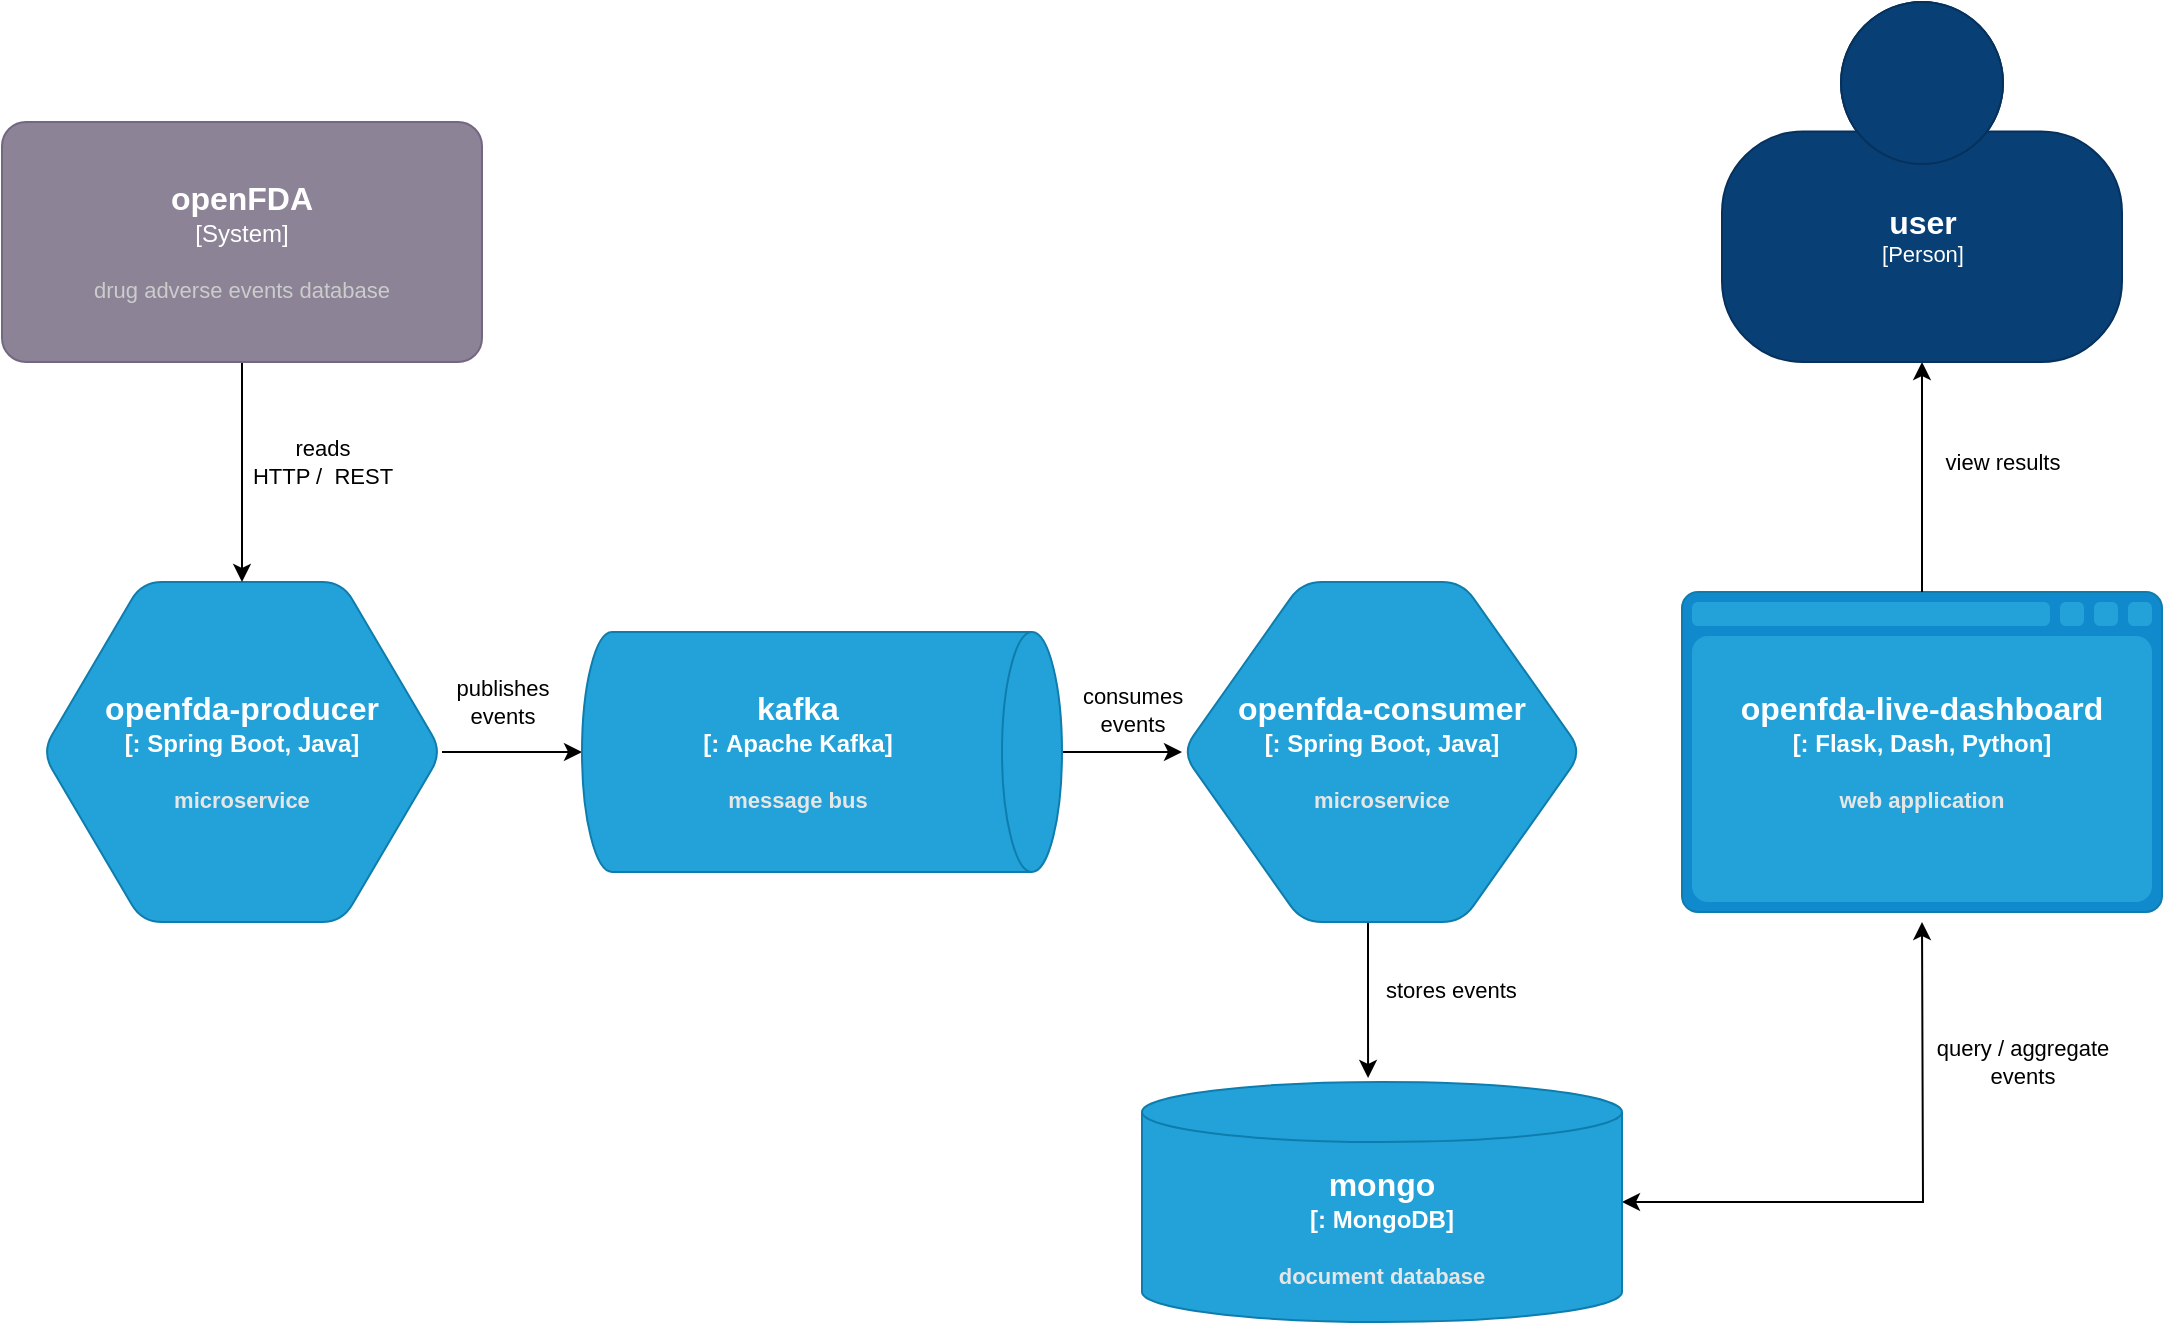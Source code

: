 <mxfile version="16.4.0" type="device"><diagram id="Futf8SIoppectOjmvB_h" name="Page-1"><mxGraphModel dx="1589" dy="973" grid="1" gridSize="10" guides="1" tooltips="1" connect="1" arrows="1" fold="1" page="1" pageScale="1" pageWidth="1169" pageHeight="827" math="0" shadow="0"><root><mxCell id="0"/><mxCell id="1" parent="0"/><mxCell id="j3gQ5O2oU7y4oZz9sgrC-4" value="" style="edgeStyle=orthogonalEdgeStyle;rounded=0;orthogonalLoop=1;jettySize=auto;html=1;" edge="1" parent="1" source="j3gQ5O2oU7y4oZz9sgrC-1" target="j3gQ5O2oU7y4oZz9sgrC-2"><mxGeometry relative="1" as="geometry"/></mxCell><mxCell id="j3gQ5O2oU7y4oZz9sgrC-27" value="publishes&lt;br&gt;events" style="edgeLabel;html=1;align=center;verticalAlign=middle;resizable=0;points=[];" vertex="1" connectable="0" parent="j3gQ5O2oU7y4oZz9sgrC-4"><mxGeometry x="-0.057" y="4" relative="1" as="geometry"><mxPoint x="-3" y="-21" as="offset"/></mxGeometry></mxCell><object placeholders="1" c4Type="openfda-producer" c4Container="" c4Technology="Spring Boot, Java" c4Description="microservice" label="&lt;font style=&quot;font-size: 16px&quot;&gt;&lt;b&gt;%c4Type%&lt;/font&gt;&lt;div&gt;[%c4Container%:&amp;nbsp;%c4Technology%]&lt;/div&gt;&lt;br&gt;&lt;div&gt;&lt;font style=&quot;font-size: 11px&quot;&gt;&lt;font color=&quot;#E6E6E6&quot;&gt;%c4Description%&lt;/font&gt;&lt;/div&gt;" id="j3gQ5O2oU7y4oZz9sgrC-1"><mxCell style="shape=hexagon;size=50;perimeter=hexagonPerimeter2;whiteSpace=wrap;html=1;fixedSize=1;rounded=1;labelBackgroundColor=none;fillColor=#23A2D9;fontSize=12;fontColor=#ffffff;align=center;strokeColor=#0E7DAD;metaEdit=1;points=[[0.5,0,0],[1,0.25,0],[1,0.5,0],[1,0.75,0],[0.5,1,0],[0,0.75,0],[0,0.5,0],[0,0.25,0]];resizable=0;" vertex="1" parent="1"><mxGeometry x="60" y="330" width="200" height="170" as="geometry"/></mxCell></object><mxCell id="j3gQ5O2oU7y4oZz9sgrC-12" value="" style="edgeStyle=orthogonalEdgeStyle;rounded=0;orthogonalLoop=1;jettySize=auto;html=1;" edge="1" parent="1" source="j3gQ5O2oU7y4oZz9sgrC-2" target="j3gQ5O2oU7y4oZz9sgrC-5"><mxGeometry relative="1" as="geometry"/></mxCell><object placeholders="1" c4Type="kafka" c4Container="" c4Technology="Apache Kafka" c4Description="message bus" label="&lt;font style=&quot;font-size: 16px&quot;&gt;&lt;b&gt;%c4Type%&lt;/font&gt;&lt;div&gt;[%c4Container%:&amp;nbsp;%c4Technology%]&lt;/div&gt;&lt;br&gt;&lt;div&gt;&lt;font style=&quot;font-size: 11px&quot;&gt;&lt;font color=&quot;#E6E6E6&quot;&gt;%c4Description%&lt;/font&gt;&lt;/div&gt;" id="j3gQ5O2oU7y4oZz9sgrC-2"><mxCell style="shape=cylinder3;size=15;direction=south;whiteSpace=wrap;html=1;boundedLbl=1;rounded=0;labelBackgroundColor=none;fillColor=#23A2D9;fontSize=12;fontColor=#ffffff;align=center;strokeColor=#0E7DAD;metaEdit=1;points=[[0.5,0,0],[1,0.25,0],[1,0.5,0],[1,0.75,0],[0.5,1,0],[0,0.75,0],[0,0.5,0],[0,0.25,0]];resizable=0;" vertex="1" parent="1"><mxGeometry x="330" y="355" width="240" height="120" as="geometry"/></mxCell></object><mxCell id="j3gQ5O2oU7y4oZz9sgrC-19" style="edgeStyle=orthogonalEdgeStyle;rounded=0;orthogonalLoop=1;jettySize=auto;html=1;entryX=0.471;entryY=-0.017;entryDx=0;entryDy=0;entryPerimeter=0;" edge="1" parent="1" target="j3gQ5O2oU7y4oZz9sgrC-7"><mxGeometry relative="1" as="geometry"><mxPoint x="723" y="500" as="sourcePoint"/><Array as="points"><mxPoint x="723" y="540"/><mxPoint x="723" y="540"/></Array></mxGeometry></mxCell><object placeholders="1" c4Type="openfda-consumer" c4Container="" c4Technology="Spring Boot, Java" c4Description="microservice" label="&lt;font style=&quot;font-size: 16px&quot;&gt;&lt;b&gt;%c4Type%&lt;/font&gt;&lt;div&gt;[%c4Container%:&amp;nbsp;%c4Technology%]&lt;/div&gt;&lt;br&gt;&lt;div&gt;&lt;font style=&quot;font-size: 11px&quot;&gt;&lt;font color=&quot;#E6E6E6&quot;&gt;%c4Description%&lt;/font&gt;&lt;/div&gt;" id="j3gQ5O2oU7y4oZz9sgrC-5"><mxCell style="shape=hexagon;size=60;perimeter=hexagonPerimeter2;whiteSpace=wrap;html=1;fixedSize=1;rounded=1;labelBackgroundColor=none;fillColor=#23A2D9;fontSize=12;fontColor=#ffffff;align=center;strokeColor=#0E7DAD;metaEdit=1;points=[[0.5,0,0],[1,0.25,0],[1,0.5,0],[1,0.75,0],[0.5,1,0],[0,0.75,0],[0,0.5,0],[0,0.25,0]];resizable=0;" vertex="1" parent="1"><mxGeometry x="630" y="330" width="200" height="170" as="geometry"/></mxCell></object><mxCell id="j3gQ5O2oU7y4oZz9sgrC-23" style="edgeStyle=orthogonalEdgeStyle;rounded=0;orthogonalLoop=1;jettySize=auto;html=1;startArrow=classic;startFill=1;" edge="1" parent="1" source="j3gQ5O2oU7y4oZz9sgrC-7"><mxGeometry relative="1" as="geometry"><mxPoint x="1000" y="500" as="targetPoint"/></mxGeometry></mxCell><mxCell id="j3gQ5O2oU7y4oZz9sgrC-25" value="query / aggregate&lt;br&gt;events" style="edgeLabel;html=1;align=center;verticalAlign=middle;resizable=0;points=[];" vertex="1" connectable="0" parent="j3gQ5O2oU7y4oZz9sgrC-23"><mxGeometry x="0.545" y="3" relative="1" as="geometry"><mxPoint x="53" y="4" as="offset"/></mxGeometry></mxCell><object placeholders="1" c4Type="mongo" c4Container="" c4Technology="MongoDB" c4Description="document database" label="&lt;font style=&quot;font-size: 16px&quot;&gt;&lt;b&gt;%c4Type%&lt;/font&gt;&lt;div&gt;[%c4Container%:&amp;nbsp;%c4Technology%]&lt;/div&gt;&lt;br&gt;&lt;div&gt;&lt;font style=&quot;font-size: 11px&quot;&gt;&lt;font color=&quot;#E6E6E6&quot;&gt;%c4Description%&lt;/font&gt;&lt;/div&gt;" id="j3gQ5O2oU7y4oZz9sgrC-7"><mxCell style="shape=cylinder3;size=15;whiteSpace=wrap;html=1;boundedLbl=1;rounded=0;labelBackgroundColor=none;fillColor=#23A2D9;fontSize=12;fontColor=#ffffff;align=center;strokeColor=#0E7DAD;metaEdit=1;points=[[0.5,0,0],[1,0.25,0],[1,0.5,0],[1,0.75,0],[0.5,1,0],[0,0.75,0],[0,0.5,0],[0,0.25,0]];resizable=0;" vertex="1" parent="1"><mxGeometry x="610" y="580" width="240" height="120" as="geometry"/></mxCell></object><mxCell id="j3gQ5O2oU7y4oZz9sgrC-24" style="edgeStyle=orthogonalEdgeStyle;rounded=0;orthogonalLoop=1;jettySize=auto;html=1;entryX=0.5;entryY=0;entryDx=0;entryDy=0;entryPerimeter=0;" edge="1" parent="1" source="j3gQ5O2oU7y4oZz9sgrC-8" target="j3gQ5O2oU7y4oZz9sgrC-1"><mxGeometry relative="1" as="geometry"/></mxCell><mxCell id="j3gQ5O2oU7y4oZz9sgrC-26" value="reads&lt;br&gt;HTTP /&amp;nbsp; REST" style="edgeLabel;html=1;align=center;verticalAlign=middle;resizable=0;points=[];" vertex="1" connectable="0" parent="j3gQ5O2oU7y4oZz9sgrC-24"><mxGeometry x="-0.2" y="2" relative="1" as="geometry"><mxPoint x="38" y="6" as="offset"/></mxGeometry></mxCell><object placeholders="1" c4Name="openFDA" c4Type="System" c4Description="drug adverse events database" label="&lt;font style=&quot;font-size: 16px&quot;&gt;&lt;b&gt;%c4Name%&lt;/b&gt;&lt;/font&gt;&lt;div&gt;[%c4Type%]&lt;/div&gt;&lt;br&gt;&lt;div&gt;&lt;font style=&quot;font-size: 11px&quot;&gt;&lt;font color=&quot;#cccccc&quot;&gt;%c4Description%&lt;/font&gt;&lt;/div&gt;" id="j3gQ5O2oU7y4oZz9sgrC-8"><mxCell style="rounded=1;whiteSpace=wrap;html=1;labelBackgroundColor=none;fillColor=#8C8496;fontColor=#ffffff;align=center;arcSize=10;strokeColor=#736782;metaEdit=1;resizable=0;points=[[0.25,0,0],[0.5,0,0],[0.75,0,0],[1,0.25,0],[1,0.5,0],[1,0.75,0],[0.75,1,0],[0.5,1,0],[0.25,1,0],[0,0.75,0],[0,0.5,0],[0,0.25,0]];" vertex="1" parent="1"><mxGeometry x="40" y="100" width="240" height="120" as="geometry"/></mxCell></object><object placeholders="1" c4Type="openfda-live-dashboard" c4Container="" c4Technology="Flask, Dash, Python" c4Description="web application" label="&lt;font style=&quot;font-size: 16px&quot;&gt;&lt;b&gt;%c4Type%&lt;/font&gt;&lt;div&gt;[%c4Container%:&amp;nbsp;%c4Technology%]&lt;/div&gt;&lt;br&gt;&lt;div&gt;&lt;font style=&quot;font-size: 11px&quot;&gt;&lt;font color=&quot;#E6E6E6&quot;&gt;%c4Description%&lt;/font&gt;&lt;/div&gt;" id="j3gQ5O2oU7y4oZz9sgrC-11"><mxCell style="shape=mxgraph.c4.webBrowserContainer;whiteSpace=wrap;html=1;boundedLbl=1;rounded=0;labelBackgroundColor=none;fillColor=#118ACD;fontSize=12;fontColor=#ffffff;align=center;strokeColor=#0E7DAD;metaEdit=1;points=[[0.5,0,0],[1,0.25,0],[1,0.5,0],[1,0.75,0],[0.5,1,0],[0,0.75,0],[0,0.5,0],[0,0.25,0]];resizable=0;" vertex="1" parent="1"><mxGeometry x="880" y="335" width="240" height="160" as="geometry"/></mxCell></object><mxCell id="j3gQ5O2oU7y4oZz9sgrC-14" value="" style="edgeStyle=orthogonalEdgeStyle;rounded=0;orthogonalLoop=1;jettySize=auto;html=1;startArrow=classic;startFill=1;endArrow=none;endFill=0;" edge="1" parent="1" source="j3gQ5O2oU7y4oZz9sgrC-13" target="j3gQ5O2oU7y4oZz9sgrC-11"><mxGeometry relative="1" as="geometry"/></mxCell><object placeholders="1" c4Name="user" c4Type="Person" c4Description="" label="&lt;font style=&quot;font-size: 16px&quot;&gt;&lt;b&gt;%c4Name%&lt;/b&gt;&lt;/font&gt;&lt;div&gt;[%c4Type%]&lt;/div&gt;&lt;br&gt;&lt;div&gt;&lt;font style=&quot;font-size: 11px&quot;&gt;&lt;font color=&quot;#cccccc&quot;&gt;%c4Description%&lt;/font&gt;&lt;/div&gt;" id="j3gQ5O2oU7y4oZz9sgrC-13"><mxCell style="html=1;fontSize=11;dashed=0;whitespace=wrap;fillColor=#083F75;strokeColor=#06315C;fontColor=#ffffff;shape=mxgraph.c4.person2;align=center;metaEdit=1;points=[[0.5,0,0],[1,0.5,0],[1,0.75,0],[0.75,1,0],[0.5,1,0],[0.25,1,0],[0,0.75,0],[0,0.5,0]];resizable=0;" vertex="1" parent="1"><mxGeometry x="900" y="40" width="200" height="180" as="geometry"/></mxCell></object><mxCell id="j3gQ5O2oU7y4oZz9sgrC-31" value="&lt;span style=&quot;color: rgb(0 , 0 , 0) ; font-family: &amp;#34;helvetica&amp;#34; ; font-size: 11px ; font-style: normal ; font-weight: 400 ; letter-spacing: normal ; text-align: center ; text-indent: 0px ; text-transform: none ; word-spacing: 0px ; background-color: rgb(255 , 255 , 255) ; display: inline ; float: none&quot;&gt;stores events&lt;br&gt;&lt;/span&gt;" style="text;whiteSpace=wrap;html=1;" vertex="1" parent="1"><mxGeometry x="730" y="520" width="80" height="50" as="geometry"/></mxCell><mxCell id="j3gQ5O2oU7y4oZz9sgrC-32" value="consumes&lt;br&gt;events" style="edgeLabel;html=1;align=center;verticalAlign=middle;resizable=0;points=[];" vertex="1" connectable="0" parent="1"><mxGeometry x="489.997" y="440" as="geometry"><mxPoint x="115" y="-46" as="offset"/></mxGeometry></mxCell><mxCell id="j3gQ5O2oU7y4oZz9sgrC-37" value="view results" style="edgeLabel;html=1;align=center;verticalAlign=middle;resizable=0;points=[];" vertex="1" connectable="0" parent="1"><mxGeometry x="1040.0" y="269.996" as="geometry"/></mxCell></root></mxGraphModel></diagram></mxfile>